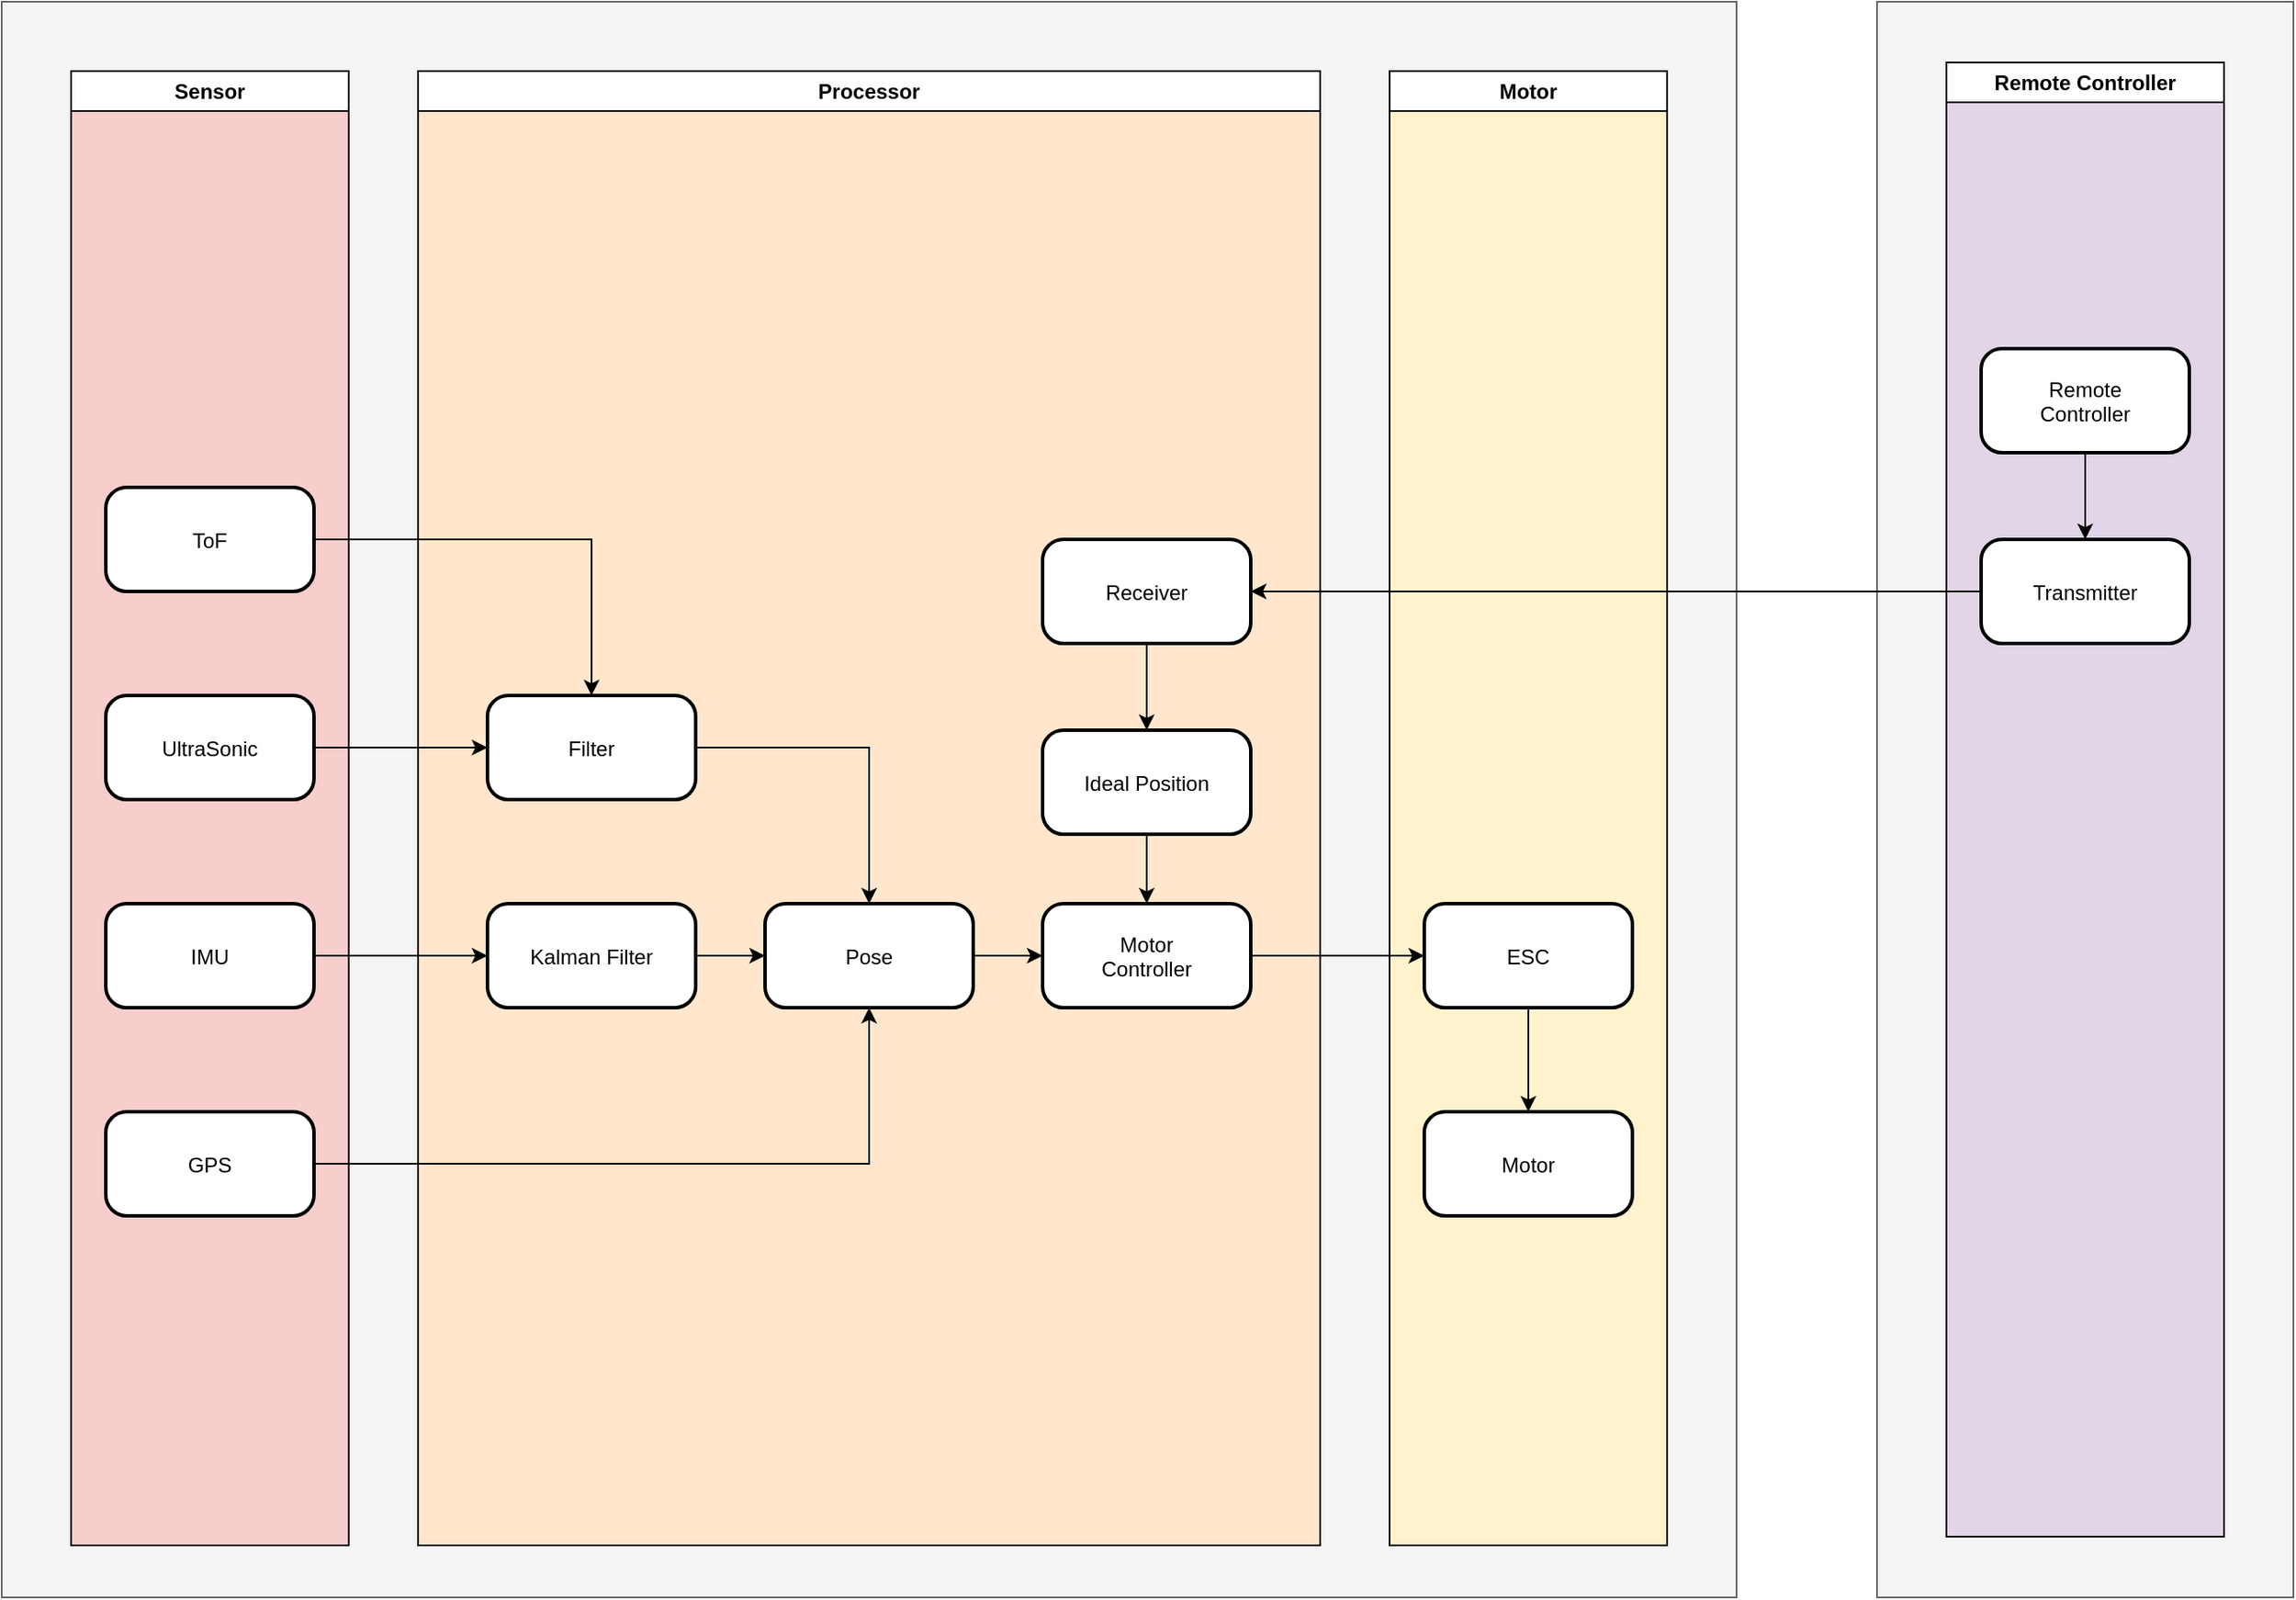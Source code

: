 <mxfile version="26.0.8">
  <diagram name="페이지-1" id="bvoraGdHje81HjMtSAm7">
    <mxGraphModel dx="2074" dy="1112" grid="1" gridSize="10" guides="1" tooltips="1" connect="1" arrows="1" fold="1" page="1" pageScale="1" pageWidth="827" pageHeight="1169" math="0" shadow="0">
      <root>
        <mxCell id="0" />
        <mxCell id="1" parent="0" />
        <mxCell id="vDnxMf5aPKPBda2evDdI-67" value="" style="rounded=0;whiteSpace=wrap;html=1;fillColor=#f5f5f5;fontColor=#333333;strokeColor=#666666;" parent="1" vertex="1">
          <mxGeometry x="80" y="80" width="1000" height="920" as="geometry" />
        </mxCell>
        <mxCell id="vDnxMf5aPKPBda2evDdI-63" value="" style="rounded=0;whiteSpace=wrap;html=1;fillColor=#fff2cc;strokeColor=#d6b656;" parent="1" vertex="1">
          <mxGeometry x="880" y="120" width="160" height="850" as="geometry" />
        </mxCell>
        <mxCell id="vDnxMf5aPKPBda2evDdI-62" value="" style="rounded=0;whiteSpace=wrap;html=1;fillColor=#ffe6cc;strokeColor=#d79b00;" parent="1" vertex="1">
          <mxGeometry x="320" y="120" width="520" height="850" as="geometry" />
        </mxCell>
        <mxCell id="vDnxMf5aPKPBda2evDdI-61" value="" style="rounded=0;whiteSpace=wrap;html=1;fillColor=#f8cecc;strokeColor=#b85450;" parent="1" vertex="1">
          <mxGeometry x="120" y="120" width="160" height="850" as="geometry" />
        </mxCell>
        <mxCell id="vDnxMf5aPKPBda2evDdI-57" style="edgeStyle=orthogonalEdgeStyle;rounded=0;orthogonalLoop=1;jettySize=auto;html=1;" parent="1" source="9" target="vDnxMf5aPKPBda2evDdI-31" edge="1">
          <mxGeometry relative="1" as="geometry" />
        </mxCell>
        <mxCell id="9" value="Motor&#xa;Controller" style="rounded=1;arcSize=20;strokeWidth=2" parent="1" vertex="1">
          <mxGeometry x="680" y="600" width="120" height="60" as="geometry" />
        </mxCell>
        <mxCell id="vDnxMf5aPKPBda2evDdI-44" style="edgeStyle=orthogonalEdgeStyle;rounded=0;orthogonalLoop=1;jettySize=auto;html=1;" parent="1" source="10" target="vDnxMf5aPKPBda2evDdI-30" edge="1">
          <mxGeometry relative="1" as="geometry" />
        </mxCell>
        <mxCell id="10" value="Kalman Filter" style="rounded=1;arcSize=20;strokeWidth=2" parent="1" vertex="1">
          <mxGeometry x="360" y="600" width="120" height="60" as="geometry" />
        </mxCell>
        <mxCell id="vDnxMf5aPKPBda2evDdI-43" style="edgeStyle=orthogonalEdgeStyle;rounded=0;orthogonalLoop=1;jettySize=auto;html=1;" parent="1" source="11" target="10" edge="1">
          <mxGeometry relative="1" as="geometry" />
        </mxCell>
        <mxCell id="11" value="IMU" style="rounded=1;arcSize=20;strokeWidth=2" parent="1" vertex="1">
          <mxGeometry x="140" y="600" width="120" height="60" as="geometry" />
        </mxCell>
        <mxCell id="vDnxMf5aPKPBda2evDdI-60" style="edgeStyle=orthogonalEdgeStyle;rounded=0;orthogonalLoop=1;jettySize=auto;html=1;" parent="1" source="vDnxMf5aPKPBda2evDdI-21" target="vDnxMf5aPKPBda2evDdI-30" edge="1">
          <mxGeometry relative="1" as="geometry" />
        </mxCell>
        <mxCell id="vDnxMf5aPKPBda2evDdI-21" value="GPS" style="rounded=1;arcSize=20;strokeWidth=2" parent="1" vertex="1">
          <mxGeometry x="140" y="720" width="120" height="60" as="geometry" />
        </mxCell>
        <mxCell id="vDnxMf5aPKPBda2evDdI-50" style="edgeStyle=orthogonalEdgeStyle;rounded=0;orthogonalLoop=1;jettySize=auto;html=1;" parent="1" source="vDnxMf5aPKPBda2evDdI-22" target="vDnxMf5aPKPBda2evDdI-49" edge="1">
          <mxGeometry relative="1" as="geometry" />
        </mxCell>
        <mxCell id="vDnxMf5aPKPBda2evDdI-22" value="ToF" style="rounded=1;arcSize=20;strokeWidth=2" parent="1" vertex="1">
          <mxGeometry x="140" y="360" width="120" height="60" as="geometry" />
        </mxCell>
        <mxCell id="vDnxMf5aPKPBda2evDdI-51" style="edgeStyle=orthogonalEdgeStyle;rounded=0;orthogonalLoop=1;jettySize=auto;html=1;" parent="1" source="vDnxMf5aPKPBda2evDdI-23" target="vDnxMf5aPKPBda2evDdI-49" edge="1">
          <mxGeometry relative="1" as="geometry" />
        </mxCell>
        <mxCell id="vDnxMf5aPKPBda2evDdI-23" value="UltraSonic" style="rounded=1;arcSize=20;strokeWidth=2" parent="1" vertex="1">
          <mxGeometry x="140" y="480" width="120" height="60" as="geometry" />
        </mxCell>
        <mxCell id="vDnxMf5aPKPBda2evDdI-54" style="edgeStyle=orthogonalEdgeStyle;rounded=0;orthogonalLoop=1;jettySize=auto;html=1;" parent="1" source="vDnxMf5aPKPBda2evDdI-30" target="9" edge="1">
          <mxGeometry relative="1" as="geometry" />
        </mxCell>
        <mxCell id="vDnxMf5aPKPBda2evDdI-30" value="Pose" style="rounded=1;arcSize=20;strokeWidth=2" parent="1" vertex="1">
          <mxGeometry x="520" y="600" width="120" height="60" as="geometry" />
        </mxCell>
        <mxCell id="vDnxMf5aPKPBda2evDdI-66" style="edgeStyle=orthogonalEdgeStyle;rounded=0;orthogonalLoop=1;jettySize=auto;html=1;" parent="1" source="vDnxMf5aPKPBda2evDdI-31" target="vDnxMf5aPKPBda2evDdI-65" edge="1">
          <mxGeometry relative="1" as="geometry" />
        </mxCell>
        <mxCell id="vDnxMf5aPKPBda2evDdI-31" value="ESC" style="rounded=1;arcSize=20;strokeWidth=2" parent="1" vertex="1">
          <mxGeometry x="900" y="600" width="120" height="60" as="geometry" />
        </mxCell>
        <mxCell id="vDnxMf5aPKPBda2evDdI-59" style="edgeStyle=orthogonalEdgeStyle;rounded=0;orthogonalLoop=1;jettySize=auto;html=1;" parent="1" source="vDnxMf5aPKPBda2evDdI-49" target="vDnxMf5aPKPBda2evDdI-30" edge="1">
          <mxGeometry relative="1" as="geometry" />
        </mxCell>
        <mxCell id="vDnxMf5aPKPBda2evDdI-49" value="Filter" style="rounded=1;arcSize=20;strokeWidth=2" parent="1" vertex="1">
          <mxGeometry x="360" y="480" width="120" height="60" as="geometry" />
        </mxCell>
        <mxCell id="vDnxMf5aPKPBda2evDdI-72" style="edgeStyle=orthogonalEdgeStyle;rounded=0;orthogonalLoop=1;jettySize=auto;html=1;" parent="1" source="vDnxMf5aPKPBda2evDdI-53" target="9" edge="1">
          <mxGeometry relative="1" as="geometry" />
        </mxCell>
        <mxCell id="vDnxMf5aPKPBda2evDdI-68" value="Sensor" style="swimlane;whiteSpace=wrap;html=1;rounded=0;fillStyle=solid;" parent="1" vertex="1">
          <mxGeometry x="120" y="120" width="160" height="850" as="geometry" />
        </mxCell>
        <mxCell id="vDnxMf5aPKPBda2evDdI-69" value="Processor" style="swimlane;whiteSpace=wrap;html=1;" parent="1" vertex="1">
          <mxGeometry x="320" y="120" width="520" height="850" as="geometry" />
        </mxCell>
        <mxCell id="vDnxMf5aPKPBda2evDdI-70" value="Motor" style="swimlane;whiteSpace=wrap;html=1;" parent="vDnxMf5aPKPBda2evDdI-69" vertex="1">
          <mxGeometry x="560" width="160" height="850" as="geometry" />
        </mxCell>
        <mxCell id="vDnxMf5aPKPBda2evDdI-65" value="Motor" style="rounded=1;arcSize=20;strokeWidth=2" parent="vDnxMf5aPKPBda2evDdI-70" vertex="1">
          <mxGeometry x="20" y="600" width="120" height="60" as="geometry" />
        </mxCell>
        <mxCell id="vDnxMf5aPKPBda2evDdI-26" value="Receiver" style="rounded=1;arcSize=20;strokeWidth=2" parent="vDnxMf5aPKPBda2evDdI-69" vertex="1">
          <mxGeometry x="360" y="270" width="120" height="60" as="geometry" />
        </mxCell>
        <mxCell id="vDnxMf5aPKPBda2evDdI-53" value="Ideal Position" style="rounded=1;arcSize=20;strokeWidth=2" parent="vDnxMf5aPKPBda2evDdI-69" vertex="1">
          <mxGeometry x="360" y="380" width="120" height="60" as="geometry" />
        </mxCell>
        <mxCell id="vDnxMf5aPKPBda2evDdI-73" style="edgeStyle=orthogonalEdgeStyle;rounded=0;orthogonalLoop=1;jettySize=auto;html=1;" parent="vDnxMf5aPKPBda2evDdI-69" source="vDnxMf5aPKPBda2evDdI-26" target="vDnxMf5aPKPBda2evDdI-53" edge="1">
          <mxGeometry relative="1" as="geometry" />
        </mxCell>
        <mxCell id="7hqAz0OuhL2_IKrjsIzB-12" value="" style="rounded=0;whiteSpace=wrap;html=1;fillColor=#f5f5f5;fontColor=#333333;strokeColor=#666666;" vertex="1" parent="1">
          <mxGeometry x="1161" y="80" width="240" height="920" as="geometry" />
        </mxCell>
        <mxCell id="7hqAz0OuhL2_IKrjsIzB-14" value="" style="rounded=0;whiteSpace=wrap;html=1;fillColor=#e1d5e7;strokeColor=#9673a6;" vertex="1" parent="1">
          <mxGeometry x="1201" y="115" width="160" height="850" as="geometry" />
        </mxCell>
        <mxCell id="7hqAz0OuhL2_IKrjsIzB-15" value="Remote Controller" style="swimlane;whiteSpace=wrap;html=1;" vertex="1" parent="1">
          <mxGeometry x="1201" y="115" width="160" height="850" as="geometry" />
        </mxCell>
        <mxCell id="7hqAz0OuhL2_IKrjsIzB-18" style="edgeStyle=orthogonalEdgeStyle;rounded=0;orthogonalLoop=1;jettySize=auto;html=1;" edge="1" parent="7hqAz0OuhL2_IKrjsIzB-15" source="7hqAz0OuhL2_IKrjsIzB-11" target="vDnxMf5aPKPBda2evDdI-25">
          <mxGeometry relative="1" as="geometry" />
        </mxCell>
        <mxCell id="7hqAz0OuhL2_IKrjsIzB-11" value="Remote&#xa;Controller" style="rounded=1;arcSize=20;strokeWidth=2" vertex="1" parent="7hqAz0OuhL2_IKrjsIzB-15">
          <mxGeometry x="20" y="165" width="120" height="60" as="geometry" />
        </mxCell>
        <mxCell id="vDnxMf5aPKPBda2evDdI-25" value="Transmitter" style="rounded=1;arcSize=20;strokeWidth=2" parent="7hqAz0OuhL2_IKrjsIzB-15" vertex="1">
          <mxGeometry x="20" y="275" width="120" height="60" as="geometry" />
        </mxCell>
        <mxCell id="7hqAz0OuhL2_IKrjsIzB-17" style="edgeStyle=orthogonalEdgeStyle;rounded=0;orthogonalLoop=1;jettySize=auto;html=1;" edge="1" parent="1" source="vDnxMf5aPKPBda2evDdI-25" target="vDnxMf5aPKPBda2evDdI-26">
          <mxGeometry relative="1" as="geometry" />
        </mxCell>
      </root>
    </mxGraphModel>
  </diagram>
</mxfile>
